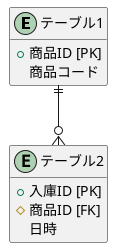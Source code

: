 @startuml er
hide empty members

entity テーブル1 {
    + 商品ID [PK]
	商品コード
}

entity テーブル2 {
    + 入庫ID [PK]
    # 商品ID [FK]
	日時
}

テーブル1 ||--o{ テーブル2

@enduml